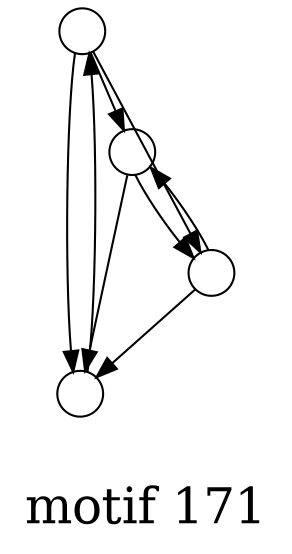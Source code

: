 /*****
motif 171
*****/

digraph G {
  graph [splines=false overlap=false]
  node  [shape=ellipse, width=0.3, height=0.3, label=""]
  0 ;
  1 ;
  2 ;
  3 ;
  0 -> 1;
  0 -> 2;
  0 -> 3;
  1 -> 0;
  2 -> 1;
  2 -> 3;
  3 -> 1;
  3 -> 2;
  label = "\nmotif 171\n";  fontsize=24;
}
